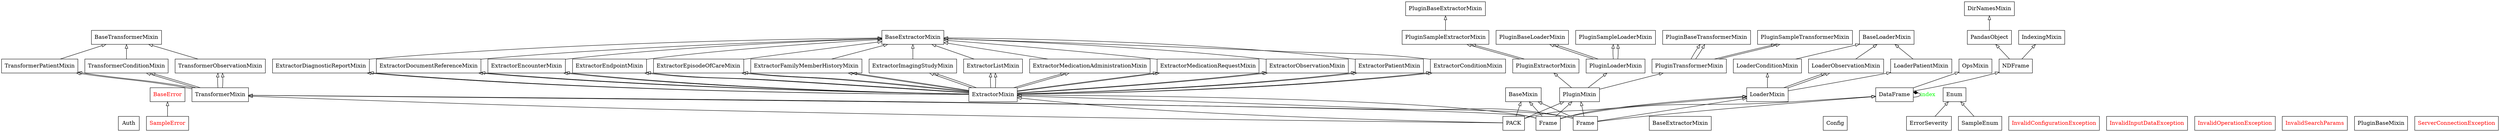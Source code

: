 digraph "classes_fhirpack" {
rankdir=BT
charset="utf-8"
"fhirpack.auth.Auth" [color="black", fontcolor="black", label="Auth", shape="record", style="solid"];
"fhirpack.exceptions.BaseError" [color="black", fontcolor="red", label="BaseError", shape="record", style="solid"];
"fhirpack.extraction.base.BaseExtractorMixin" [color="black", fontcolor="black", label="BaseExtractorMixin", shape="record", style="solid"];
"fhirpack.extraction.sample.BaseExtractorMixin" [color="black", fontcolor="black", label="BaseExtractorMixin", shape="record", style="solid"];
"fhirpack.load.base.BaseLoaderMixin" [color="black", fontcolor="black", label="BaseLoaderMixin", shape="record", style="solid"];
"fhirpack.base.BaseMixin" [color="black", fontcolor="black", label="BaseMixin", shape="record", style="solid"];
"fhirpack.transformation.base.BaseTransformerMixin" [color="black", fontcolor="black", label="BaseTransformerMixin", shape="record", style="solid"];
"fhirpack.config.Config" [color="black", fontcolor="black", label="Config", shape="record", style="solid"];
"pandas.core.frame.DataFrame" [color="black", fontcolor="black", label="DataFrame", shape="record", style="solid"];
"pandas.core.accessor.DirNamesMixin" [color="black", fontcolor="black", label="DirNamesMixin", shape="record", style="solid"];
"enum.Enum" [color="black", fontcolor="black", label="Enum", shape="record", style="solid"];
"fhirpack.exceptions.ErrorSeverity" [color="black", fontcolor="black", label="ErrorSeverity", shape="record", style="solid"];
"fhirpack.extraction.condition.ExtractorConditionMixin" [color="black", fontcolor="black", label="ExtractorConditionMixin", shape="record", style="solid"];
"fhirpack.extraction.diagnosticreport.ExtractorDiagnosticReportMixin" [color="black", fontcolor="black", label="ExtractorDiagnosticReportMixin", shape="record", style="solid"];
"fhirpack.extraction.documentreference.ExtractorDocumentReferenceMixin" [color="black", fontcolor="black", label="ExtractorDocumentReferenceMixin", shape="record", style="solid"];
"fhirpack.extraction.encounter.ExtractorEncounterMixin" [color="black", fontcolor="black", label="ExtractorEncounterMixin", shape="record", style="solid"];
"fhirpack.extraction.endpoint.ExtractorEndpointMixin" [color="black", fontcolor="black", label="ExtractorEndpointMixin", shape="record", style="solid"];
"fhirpack.extraction.episodeofcare.ExtractorEpisodeOfCareMixin" [color="black", fontcolor="black", label="ExtractorEpisodeOfCareMixin", shape="record", style="solid"];
"fhirpack.extraction.familymemberhistory.ExtractorFamilyMemberHistoryMixin" [color="black", fontcolor="black", label="ExtractorFamilyMemberHistoryMixin", shape="record", style="solid"];
"fhirpack.extraction.imagingstudy.ExtractorImagingStudyMixin" [color="black", fontcolor="black", label="ExtractorImagingStudyMixin", shape="record", style="solid"];
"fhirpack.extraction.list.ExtractorListMixin" [color="black", fontcolor="black", label="ExtractorListMixin", shape="record", style="solid"];
"fhirpack.extraction.medicationadministration.ExtractorMedicationAdministrationMixin" [color="black", fontcolor="black", label="ExtractorMedicationAdministrationMixin", shape="record", style="solid"];
"fhirpack.extraction.medicationrequest.ExtractorMedicationRequestMixin" [color="black", fontcolor="black", label="ExtractorMedicationRequestMixin", shape="record", style="solid"];
"fhirpack.extraction.ExtractorMixin" [color="black", fontcolor="black", label="ExtractorMixin", shape="record", style="solid"];
"fhirpack.extraction.ExtractorMixin" [color="black", fontcolor="black", label="ExtractorMixin", shape="record", style="solid"];
"fhirpack.extraction.observation.ExtractorObservationMixin" [color="black", fontcolor="black", label="ExtractorObservationMixin", shape="record", style="solid"];
"fhirpack.extraction.patient.ExtractorPatientMixin" [color="black", fontcolor="black", label="ExtractorPatientMixin", shape="record", style="solid"];
"fhirpack.base.Frame" [color="black", fontcolor="black", label="Frame", shape="record", style="solid"];
"fhirpack.frame.Frame" [color="black", fontcolor="black", label="Frame", shape="record", style="solid"];
"pandas.core.indexing.IndexingMixin" [color="black", fontcolor="black", label="IndexingMixin", shape="record", style="solid"];
"fhirpack.exceptions.InvalidConfigurationException" [color="black", fontcolor="red", label="InvalidConfigurationException", shape="record", style="solid"];
"fhirpack.exceptions.InvalidInputDataException" [color="black", fontcolor="red", label="InvalidInputDataException", shape="record", style="solid"];
"fhirpack.exceptions.InvalidOperationException" [color="black", fontcolor="red", label="InvalidOperationException", shape="record", style="solid"];
"fhirpack.exceptions.InvalidSearchParams" [color="black", fontcolor="red", label="InvalidSearchParams", shape="record", style="solid"];
"fhirpack.load.condition.LoaderConditionMixin" [color="black", fontcolor="black", label="LoaderConditionMixin", shape="record", style="solid"];
"fhirpack.load.LoaderMixin" [color="black", fontcolor="black", label="LoaderMixin", shape="record", style="solid"];
"fhirpack.load.LoaderMixin" [color="black", fontcolor="black", label="LoaderMixin", shape="record", style="solid"];
"fhirpack.load.observation.LoaderObservationMixin" [color="black", fontcolor="black", label="LoaderObservationMixin", shape="record", style="solid"];
"fhirpack.load.patient.LoaderPatientMixin" [color="black", fontcolor="black", label="LoaderPatientMixin", shape="record", style="solid"];
"pandas.core.generic.NDFrame" [color="black", fontcolor="black", label="NDFrame", shape="record", style="solid"];
"pandas.core.arraylike.OpsMixin" [color="black", fontcolor="black", label="OpsMixin", shape="record", style="solid"];
"fhirpack.pack.PACK" [color="black", fontcolor="black", label="PACK", shape="record", style="solid"];
"pandas.core.base.PandasObject" [color="black", fontcolor="black", label="PandasObject", shape="record", style="solid"];
"fhirpack.custom.extraction.base.PluginBaseExtractorMixin" [color="black", fontcolor="black", label="PluginBaseExtractorMixin", shape="record", style="solid"];
"fhirpack.custom.load.base.PluginBaseLoaderMixin" [color="black", fontcolor="black", label="PluginBaseLoaderMixin", shape="record", style="solid"];
"fhirpack.custom.base.PluginBaseMixin" [color="black", fontcolor="black", label="PluginBaseMixin", shape="record", style="solid"];
"fhirpack.custom.transformation.base.PluginBaseTransformerMixin" [color="black", fontcolor="black", label="PluginBaseTransformerMixin", shape="record", style="solid"];
"fhirpack.custom.extraction.PluginExtractorMixin" [color="black", fontcolor="black", label="PluginExtractorMixin", shape="record", style="solid"];
"fhirpack.custom.extraction.PluginExtractorMixin" [color="black", fontcolor="black", label="PluginExtractorMixin", shape="record", style="solid"];
"fhirpack.custom.load.PluginLoaderMixin" [color="black", fontcolor="black", label="PluginLoaderMixin", shape="record", style="solid"];
"fhirpack.custom.load.PluginLoaderMixin" [color="black", fontcolor="black", label="PluginLoaderMixin", shape="record", style="solid"];
"fhirpack.custom.PluginMixin" [color="black", fontcolor="black", label="PluginMixin", shape="record", style="solid"];
"fhirpack.custom.PluginMixin" [color="black", fontcolor="black", label="PluginMixin", shape="record", style="solid"];
"fhirpack.custom.extraction.sample.PluginSampleExtractorMixin" [color="black", fontcolor="black", label="PluginSampleExtractorMixin", shape="record", style="solid"];
"fhirpack.custom.load.sample.PluginSampleLoaderMixin" [color="black", fontcolor="black", label="PluginSampleLoaderMixin", shape="record", style="solid"];
"fhirpack.custom.transformation.sample.PluginSampleTransformerMixin" [color="black", fontcolor="black", label="PluginSampleTransformerMixin", shape="record", style="solid"];
"fhirpack.custom.transformation.PluginTransformerMixin" [color="black", fontcolor="black", label="PluginTransformerMixin", shape="record", style="solid"];
"fhirpack.custom.transformation.PluginTransformerMixin" [color="black", fontcolor="black", label="PluginTransformerMixin", shape="record", style="solid"];
"fhirpack.constants.SampleEnum" [color="black", fontcolor="black", label="SampleEnum", shape="record", style="solid"];
"fhirpack.exceptions.SampleError" [color="black", fontcolor="red", label="SampleError", shape="record", style="solid"];
"fhirpack.exceptions.ServerConnectionException" [color="black", fontcolor="red", label="ServerConnectionException", shape="record", style="solid"];
"fhirpack.transformation.condition.TransformerConditionMixin" [color="black", fontcolor="black", label="TransformerConditionMixin", shape="record", style="solid"];
"fhirpack.transformation.TransformerMixin" [color="black", fontcolor="black", label="TransformerMixin", shape="record", style="solid"];
"fhirpack.transformation.TransformerMixin" [color="black", fontcolor="black", label="TransformerMixin", shape="record", style="solid"];
"fhirpack.transformation.observation.TransformerObservationMixin" [color="black", fontcolor="black", label="TransformerObservationMixin", shape="record", style="solid"];
"fhirpack.transformation.patient.TransformerPatientMixin" [color="black", fontcolor="black", label="TransformerPatientMixin", shape="record", style="solid"];
"fhirpack.base.Frame" -> "fhirpack.base.BaseMixin" [arrowhead="empty", arrowtail="none"];
"fhirpack.base.Frame" -> "fhirpack.custom.PluginMixin" [arrowhead="empty", arrowtail="none"];
"fhirpack.base.Frame" -> "fhirpack.extraction.ExtractorMixin" [arrowhead="empty", arrowtail="none"];
"fhirpack.base.Frame" -> "fhirpack.load.LoaderMixin" [arrowhead="empty", arrowtail="none"];
"fhirpack.base.Frame" -> "fhirpack.transformation.TransformerMixin" [arrowhead="empty", arrowtail="none"];
"fhirpack.base.Frame" -> "pandas.core.frame.DataFrame" [arrowhead="empty", arrowtail="none"];
"fhirpack.constants.SampleEnum" -> "enum.Enum" [arrowhead="empty", arrowtail="none"];
"fhirpack.custom.PluginMixin" -> "fhirpack.custom.extraction.PluginExtractorMixin" [arrowhead="empty", arrowtail="none"];
"fhirpack.custom.PluginMixin" -> "fhirpack.custom.load.PluginLoaderMixin" [arrowhead="empty", arrowtail="none"];
"fhirpack.custom.PluginMixin" -> "fhirpack.custom.transformation.PluginTransformerMixin" [arrowhead="empty", arrowtail="none"];
"fhirpack.custom.extraction.PluginExtractorMixin" -> "fhirpack.custom.extraction.sample.PluginSampleExtractorMixin" [arrowhead="empty", arrowtail="none"];
"fhirpack.custom.extraction.PluginExtractorMixin" -> "fhirpack.custom.extraction.sample.PluginSampleExtractorMixin" [arrowhead="empty", arrowtail="none"];
"fhirpack.custom.extraction.sample.PluginSampleExtractorMixin" -> "fhirpack.custom.extraction.base.PluginBaseExtractorMixin" [arrowhead="empty", arrowtail="none"];
"fhirpack.custom.load.PluginLoaderMixin" -> "fhirpack.custom.load.base.PluginBaseLoaderMixin" [arrowhead="empty", arrowtail="none"];
"fhirpack.custom.load.PluginLoaderMixin" -> "fhirpack.custom.load.base.PluginBaseLoaderMixin" [arrowhead="empty", arrowtail="none"];
"fhirpack.custom.load.PluginLoaderMixin" -> "fhirpack.custom.load.sample.PluginSampleLoaderMixin" [arrowhead="empty", arrowtail="none"];
"fhirpack.custom.load.PluginLoaderMixin" -> "fhirpack.custom.load.sample.PluginSampleLoaderMixin" [arrowhead="empty", arrowtail="none"];
"fhirpack.custom.transformation.PluginTransformerMixin" -> "fhirpack.custom.transformation.base.PluginBaseTransformerMixin" [arrowhead="empty", arrowtail="none"];
"fhirpack.custom.transformation.PluginTransformerMixin" -> "fhirpack.custom.transformation.base.PluginBaseTransformerMixin" [arrowhead="empty", arrowtail="none"];
"fhirpack.custom.transformation.PluginTransformerMixin" -> "fhirpack.custom.transformation.sample.PluginSampleTransformerMixin" [arrowhead="empty", arrowtail="none"];
"fhirpack.custom.transformation.PluginTransformerMixin" -> "fhirpack.custom.transformation.sample.PluginSampleTransformerMixin" [arrowhead="empty", arrowtail="none"];
"fhirpack.exceptions.ErrorSeverity" -> "enum.Enum" [arrowhead="empty", arrowtail="none"];
"fhirpack.exceptions.SampleError" -> "fhirpack.exceptions.BaseError" [arrowhead="empty", arrowtail="none"];
"fhirpack.extraction.ExtractorMixin" -> "fhirpack.extraction.condition.ExtractorConditionMixin" [arrowhead="empty", arrowtail="none"];
"fhirpack.extraction.ExtractorMixin" -> "fhirpack.extraction.condition.ExtractorConditionMixin" [arrowhead="empty", arrowtail="none"];
"fhirpack.extraction.ExtractorMixin" -> "fhirpack.extraction.diagnosticreport.ExtractorDiagnosticReportMixin" [arrowhead="empty", arrowtail="none"];
"fhirpack.extraction.ExtractorMixin" -> "fhirpack.extraction.diagnosticreport.ExtractorDiagnosticReportMixin" [arrowhead="empty", arrowtail="none"];
"fhirpack.extraction.ExtractorMixin" -> "fhirpack.extraction.documentreference.ExtractorDocumentReferenceMixin" [arrowhead="empty", arrowtail="none"];
"fhirpack.extraction.ExtractorMixin" -> "fhirpack.extraction.documentreference.ExtractorDocumentReferenceMixin" [arrowhead="empty", arrowtail="none"];
"fhirpack.extraction.ExtractorMixin" -> "fhirpack.extraction.encounter.ExtractorEncounterMixin" [arrowhead="empty", arrowtail="none"];
"fhirpack.extraction.ExtractorMixin" -> "fhirpack.extraction.encounter.ExtractorEncounterMixin" [arrowhead="empty", arrowtail="none"];
"fhirpack.extraction.ExtractorMixin" -> "fhirpack.extraction.endpoint.ExtractorEndpointMixin" [arrowhead="empty", arrowtail="none"];
"fhirpack.extraction.ExtractorMixin" -> "fhirpack.extraction.endpoint.ExtractorEndpointMixin" [arrowhead="empty", arrowtail="none"];
"fhirpack.extraction.ExtractorMixin" -> "fhirpack.extraction.episodeofcare.ExtractorEpisodeOfCareMixin" [arrowhead="empty", arrowtail="none"];
"fhirpack.extraction.ExtractorMixin" -> "fhirpack.extraction.episodeofcare.ExtractorEpisodeOfCareMixin" [arrowhead="empty", arrowtail="none"];
"fhirpack.extraction.ExtractorMixin" -> "fhirpack.extraction.familymemberhistory.ExtractorFamilyMemberHistoryMixin" [arrowhead="empty", arrowtail="none"];
"fhirpack.extraction.ExtractorMixin" -> "fhirpack.extraction.familymemberhistory.ExtractorFamilyMemberHistoryMixin" [arrowhead="empty", arrowtail="none"];
"fhirpack.extraction.ExtractorMixin" -> "fhirpack.extraction.imagingstudy.ExtractorImagingStudyMixin" [arrowhead="empty", arrowtail="none"];
"fhirpack.extraction.ExtractorMixin" -> "fhirpack.extraction.imagingstudy.ExtractorImagingStudyMixin" [arrowhead="empty", arrowtail="none"];
"fhirpack.extraction.ExtractorMixin" -> "fhirpack.extraction.list.ExtractorListMixin" [arrowhead="empty", arrowtail="none"];
"fhirpack.extraction.ExtractorMixin" -> "fhirpack.extraction.list.ExtractorListMixin" [arrowhead="empty", arrowtail="none"];
"fhirpack.extraction.ExtractorMixin" -> "fhirpack.extraction.medicationadministration.ExtractorMedicationAdministrationMixin" [arrowhead="empty", arrowtail="none"];
"fhirpack.extraction.ExtractorMixin" -> "fhirpack.extraction.medicationadministration.ExtractorMedicationAdministrationMixin" [arrowhead="empty", arrowtail="none"];
"fhirpack.extraction.ExtractorMixin" -> "fhirpack.extraction.medicationrequest.ExtractorMedicationRequestMixin" [arrowhead="empty", arrowtail="none"];
"fhirpack.extraction.ExtractorMixin" -> "fhirpack.extraction.medicationrequest.ExtractorMedicationRequestMixin" [arrowhead="empty", arrowtail="none"];
"fhirpack.extraction.ExtractorMixin" -> "fhirpack.extraction.observation.ExtractorObservationMixin" [arrowhead="empty", arrowtail="none"];
"fhirpack.extraction.ExtractorMixin" -> "fhirpack.extraction.observation.ExtractorObservationMixin" [arrowhead="empty", arrowtail="none"];
"fhirpack.extraction.ExtractorMixin" -> "fhirpack.extraction.patient.ExtractorPatientMixin" [arrowhead="empty", arrowtail="none"];
"fhirpack.extraction.ExtractorMixin" -> "fhirpack.extraction.patient.ExtractorPatientMixin" [arrowhead="empty", arrowtail="none"];
"fhirpack.extraction.condition.ExtractorConditionMixin" -> "fhirpack.extraction.base.BaseExtractorMixin" [arrowhead="empty", arrowtail="none"];
"fhirpack.extraction.diagnosticreport.ExtractorDiagnosticReportMixin" -> "fhirpack.extraction.base.BaseExtractorMixin" [arrowhead="empty", arrowtail="none"];
"fhirpack.extraction.documentreference.ExtractorDocumentReferenceMixin" -> "fhirpack.extraction.base.BaseExtractorMixin" [arrowhead="empty", arrowtail="none"];
"fhirpack.extraction.encounter.ExtractorEncounterMixin" -> "fhirpack.extraction.base.BaseExtractorMixin" [arrowhead="empty", arrowtail="none"];
"fhirpack.extraction.endpoint.ExtractorEndpointMixin" -> "fhirpack.extraction.base.BaseExtractorMixin" [arrowhead="empty", arrowtail="none"];
"fhirpack.extraction.episodeofcare.ExtractorEpisodeOfCareMixin" -> "fhirpack.extraction.base.BaseExtractorMixin" [arrowhead="empty", arrowtail="none"];
"fhirpack.extraction.familymemberhistory.ExtractorFamilyMemberHistoryMixin" -> "fhirpack.extraction.base.BaseExtractorMixin" [arrowhead="empty", arrowtail="none"];
"fhirpack.extraction.imagingstudy.ExtractorImagingStudyMixin" -> "fhirpack.extraction.base.BaseExtractorMixin" [arrowhead="empty", arrowtail="none"];
"fhirpack.extraction.list.ExtractorListMixin" -> "fhirpack.extraction.base.BaseExtractorMixin" [arrowhead="empty", arrowtail="none"];
"fhirpack.extraction.medicationadministration.ExtractorMedicationAdministrationMixin" -> "fhirpack.extraction.base.BaseExtractorMixin" [arrowhead="empty", arrowtail="none"];
"fhirpack.extraction.medicationrequest.ExtractorMedicationRequestMixin" -> "fhirpack.extraction.base.BaseExtractorMixin" [arrowhead="empty", arrowtail="none"];
"fhirpack.extraction.observation.ExtractorObservationMixin" -> "fhirpack.extraction.base.BaseExtractorMixin" [arrowhead="empty", arrowtail="none"];
"fhirpack.extraction.patient.ExtractorPatientMixin" -> "fhirpack.extraction.base.BaseExtractorMixin" [arrowhead="empty", arrowtail="none"];
"fhirpack.frame.Frame" -> "fhirpack.base.BaseMixin" [arrowhead="empty", arrowtail="none"];
"fhirpack.frame.Frame" -> "fhirpack.custom.PluginMixin" [arrowhead="empty", arrowtail="none"];
"fhirpack.frame.Frame" -> "fhirpack.extraction.ExtractorMixin" [arrowhead="empty", arrowtail="none"];
"fhirpack.frame.Frame" -> "fhirpack.load.LoaderMixin" [arrowhead="empty", arrowtail="none"];
"fhirpack.frame.Frame" -> "fhirpack.transformation.TransformerMixin" [arrowhead="empty", arrowtail="none"];
"fhirpack.frame.Frame" -> "pandas.core.frame.DataFrame" [arrowhead="empty", arrowtail="none"];
"fhirpack.load.LoaderMixin" -> "fhirpack.load.condition.LoaderConditionMixin" [arrowhead="empty", arrowtail="none"];
"fhirpack.load.LoaderMixin" -> "fhirpack.load.observation.LoaderObservationMixin" [arrowhead="empty", arrowtail="none"];
"fhirpack.load.LoaderMixin" -> "fhirpack.load.observation.LoaderObservationMixin" [arrowhead="empty", arrowtail="none"];
"fhirpack.load.LoaderMixin" -> "fhirpack.load.patient.LoaderPatientMixin" [arrowhead="empty", arrowtail="none"];
"fhirpack.load.condition.LoaderConditionMixin" -> "fhirpack.load.base.BaseLoaderMixin" [arrowhead="empty", arrowtail="none"];
"fhirpack.load.observation.LoaderObservationMixin" -> "fhirpack.load.base.BaseLoaderMixin" [arrowhead="empty", arrowtail="none"];
"fhirpack.load.patient.LoaderPatientMixin" -> "fhirpack.load.base.BaseLoaderMixin" [arrowhead="empty", arrowtail="none"];
"fhirpack.pack.PACK" -> "fhirpack.base.BaseMixin" [arrowhead="empty", arrowtail="none"];
"fhirpack.pack.PACK" -> "fhirpack.custom.PluginMixin" [arrowhead="empty", arrowtail="none"];
"fhirpack.pack.PACK" -> "fhirpack.extraction.ExtractorMixin" [arrowhead="empty", arrowtail="none"];
"fhirpack.pack.PACK" -> "fhirpack.load.LoaderMixin" [arrowhead="empty", arrowtail="none"];
"fhirpack.pack.PACK" -> "fhirpack.transformation.TransformerMixin" [arrowhead="empty", arrowtail="none"];
"fhirpack.transformation.TransformerMixin" -> "fhirpack.transformation.condition.TransformerConditionMixin" [arrowhead="empty", arrowtail="none"];
"fhirpack.transformation.TransformerMixin" -> "fhirpack.transformation.condition.TransformerConditionMixin" [arrowhead="empty", arrowtail="none"];
"fhirpack.transformation.TransformerMixin" -> "fhirpack.transformation.observation.TransformerObservationMixin" [arrowhead="empty", arrowtail="none"];
"fhirpack.transformation.TransformerMixin" -> "fhirpack.transformation.observation.TransformerObservationMixin" [arrowhead="empty", arrowtail="none"];
"fhirpack.transformation.TransformerMixin" -> "fhirpack.transformation.patient.TransformerPatientMixin" [arrowhead="empty", arrowtail="none"];
"fhirpack.transformation.TransformerMixin" -> "fhirpack.transformation.patient.TransformerPatientMixin" [arrowhead="empty", arrowtail="none"];
"fhirpack.transformation.condition.TransformerConditionMixin" -> "fhirpack.transformation.base.BaseTransformerMixin" [arrowhead="empty", arrowtail="none"];
"fhirpack.transformation.observation.TransformerObservationMixin" -> "fhirpack.transformation.base.BaseTransformerMixin" [arrowhead="empty", arrowtail="none"];
"fhirpack.transformation.patient.TransformerPatientMixin" -> "fhirpack.transformation.base.BaseTransformerMixin" [arrowhead="empty", arrowtail="none"];
"pandas.core.base.PandasObject" -> "pandas.core.accessor.DirNamesMixin" [arrowhead="empty", arrowtail="none"];
"pandas.core.frame.DataFrame" -> "pandas.core.arraylike.OpsMixin" [arrowhead="empty", arrowtail="none"];
"pandas.core.frame.DataFrame" -> "pandas.core.generic.NDFrame" [arrowhead="empty", arrowtail="none"];
"pandas.core.generic.NDFrame" -> "pandas.core.base.PandasObject" [arrowhead="empty", arrowtail="none"];
"pandas.core.generic.NDFrame" -> "pandas.core.indexing.IndexingMixin" [arrowhead="empty", arrowtail="none"];
"pandas.core.frame.DataFrame" -> "pandas.core.frame.DataFrame" [arrowhead="diamond", arrowtail="none", fontcolor="green", label="index", style="solid"];
}
